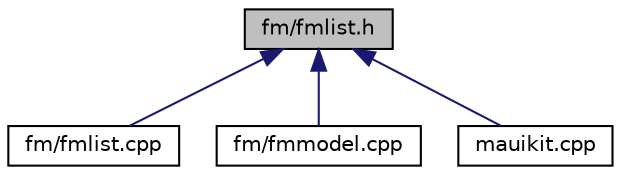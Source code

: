 digraph "fm/fmlist.h"
{
 // INTERACTIVE_SVG=YES
 // LATEX_PDF_SIZE
  edge [fontname="Helvetica",fontsize="10",labelfontname="Helvetica",labelfontsize="10"];
  node [fontname="Helvetica",fontsize="10",shape=record];
  Node16 [label="fm/fmlist.h",height=0.2,width=0.4,color="black", fillcolor="grey75", style="filled", fontcolor="black",tooltip=" "];
  Node16 -> Node17 [dir="back",color="midnightblue",fontsize="10",style="solid",fontname="Helvetica"];
  Node17 [label="fm/fmlist.cpp",height=0.2,width=0.4,color="black", fillcolor="white", style="filled",URL="$fmlist_8cpp.html",tooltip=" "];
  Node16 -> Node18 [dir="back",color="midnightblue",fontsize="10",style="solid",fontname="Helvetica"];
  Node18 [label="fm/fmmodel.cpp",height=0.2,width=0.4,color="black", fillcolor="white", style="filled",URL="$fmmodel_8cpp.html",tooltip=" "];
  Node16 -> Node19 [dir="back",color="midnightblue",fontsize="10",style="solid",fontname="Helvetica"];
  Node19 [label="mauikit.cpp",height=0.2,width=0.4,color="black", fillcolor="white", style="filled",URL="$mauikit_8cpp.html",tooltip=" "];
}
